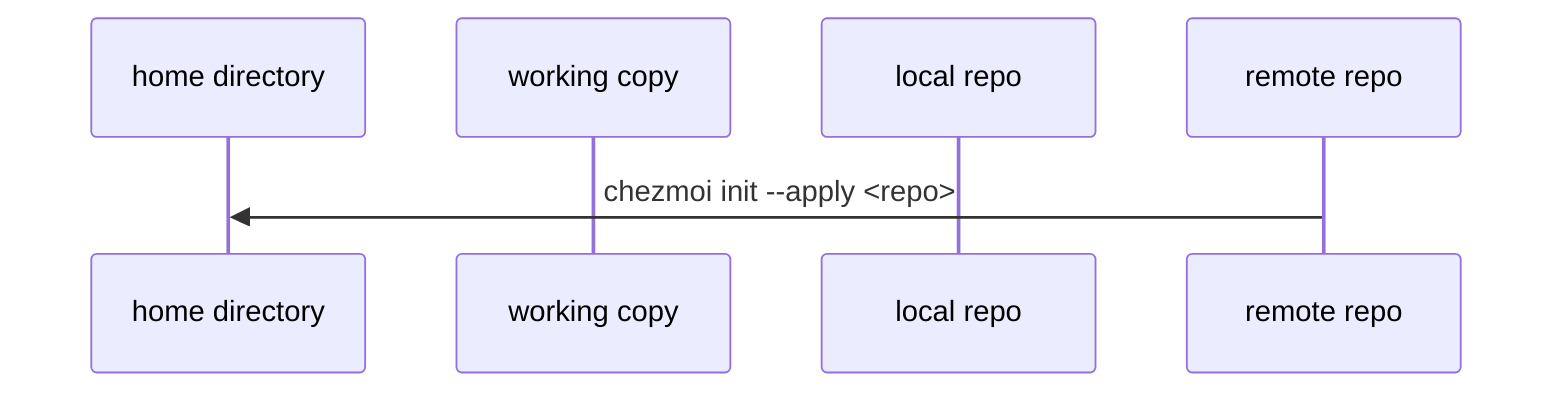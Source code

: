 sequenceDiagram
    participant H as home directory
    participant W as working copy
    participant L as local repo
    participant R as remote repo
    R->>H: chezmoi init --apply <repo>
